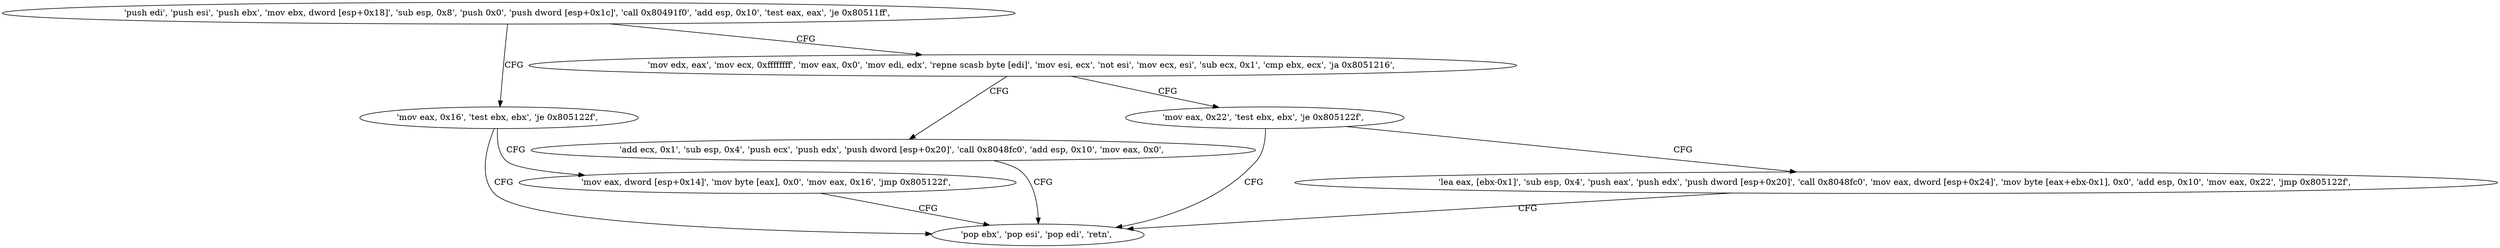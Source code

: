 digraph "func" {
"134549913" [label = "'push edi', 'push esi', 'push ebx', 'mov ebx, dword [esp+0x18]', 'sub esp, 0x8', 'push 0x0', 'push dword [esp+0x1c]', 'call 0x80491f0', 'add esp, 0x10', 'test eax, eax', 'je 0x80511ff', " ]
"134550015" [label = "'mov eax, 0x16', 'test ebx, ebx', 'je 0x805122f', " ]
"134549941" [label = "'mov edx, eax', 'mov ecx, 0xffffffff', 'mov eax, 0x0', 'mov edi, edx', 'repne scasb byte [edi]', 'mov esi, ecx', 'not esi', 'mov ecx, esi', 'sub ecx, 0x1', 'cmp ebx, ecx', 'ja 0x8051216', " ]
"134550063" [label = "'pop ebx', 'pop esi', 'pop edi', 'retn', " ]
"134550024" [label = "'mov eax, dword [esp+0x14]', 'mov byte [eax], 0x0', 'mov eax, 0x16', 'jmp 0x805122f', " ]
"134550038" [label = "'add ecx, 0x1', 'sub esp, 0x4', 'push ecx', 'push edx', 'push dword [esp+0x20]', 'call 0x8048fc0', 'add esp, 0x10', 'mov eax, 0x0', " ]
"134549970" [label = "'mov eax, 0x22', 'test ebx, ebx', 'je 0x805122f', " ]
"134549979" [label = "'lea eax, [ebx-0x1]', 'sub esp, 0x4', 'push eax', 'push edx', 'push dword [esp+0x20]', 'call 0x8048fc0', 'mov eax, dword [esp+0x24]', 'mov byte [eax+ebx-0x1], 0x0', 'add esp, 0x10', 'mov eax, 0x22', 'jmp 0x805122f', " ]
"134549913" -> "134550015" [ label = "CFG" ]
"134549913" -> "134549941" [ label = "CFG" ]
"134550015" -> "134550063" [ label = "CFG" ]
"134550015" -> "134550024" [ label = "CFG" ]
"134549941" -> "134550038" [ label = "CFG" ]
"134549941" -> "134549970" [ label = "CFG" ]
"134550024" -> "134550063" [ label = "CFG" ]
"134550038" -> "134550063" [ label = "CFG" ]
"134549970" -> "134550063" [ label = "CFG" ]
"134549970" -> "134549979" [ label = "CFG" ]
"134549979" -> "134550063" [ label = "CFG" ]
}
